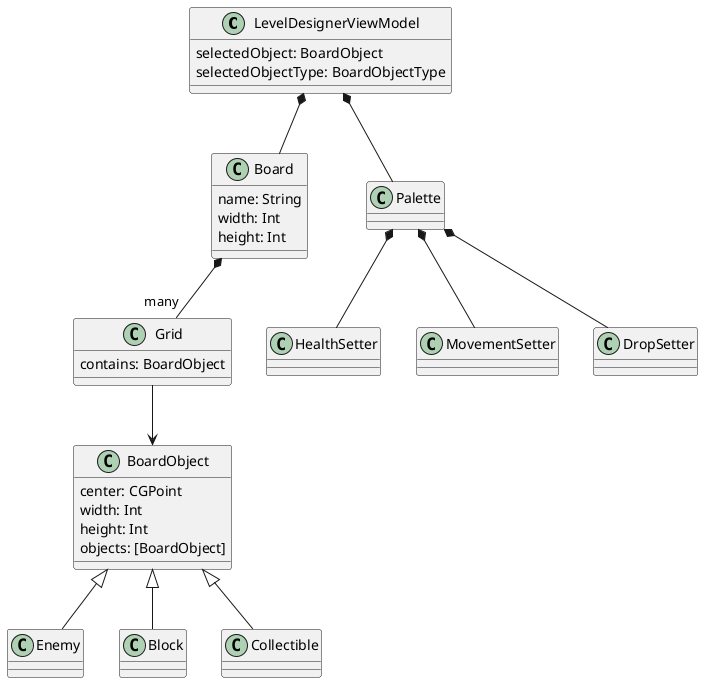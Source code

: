 @startuml
class LevelDesignerViewModel {
    selectedObject: BoardObject
    selectedObjectType: BoardObjectType
}

class Enemy extends BoardObject {
}

class Block extends BoardObject {
}

class Collectible extends BoardObject {
}

class Grid {
    contains: BoardObject
}

class Board {
    name: String
    width: Int
    height: Int
}

class Palette {
}

class HealthSetter {
}

class MovementSetter {
}

class DropSetter {
}

class BoardObject {
    center: CGPoint
    width: Int
    height: Int
    objects: [BoardObject]
}

Board *-- "many" Grid
Grid --> BoardObject
Palette *-- HealthSetter
Palette *-- MovementSetter
Palette *-- DropSetter
LevelDesignerViewModel *-- Board
LevelDesignerViewModel *-- Palette
@enduml
